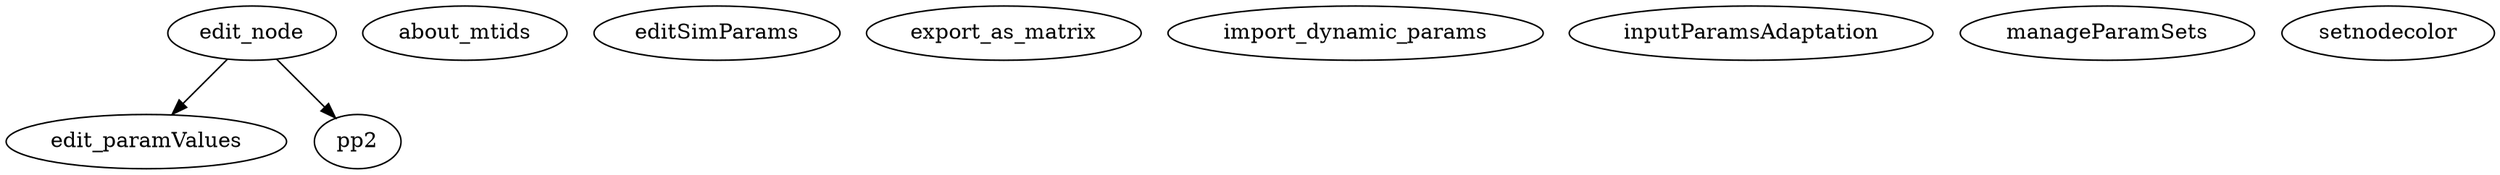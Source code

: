 /* Created by mdot for Matlab */
digraph m2html {
  edit_node -> edit_paramValues;
  edit_node -> pp2;

  about_mtids [URL="about_mtids.html"];
  editSimParams [URL="editSimParams.html"];
  edit_node [URL="edit_node.html"];
  edit_paramValues [URL="edit_paramValues.html"];
  export_as_matrix [URL="export_as_matrix.html"];
  import_dynamic_params [URL="import_dynamic_params.html"];
  inputParamsAdaptation [URL="inputParamsAdaptation.html"];
  manageParamSets [URL="manageParamSets.html"];
  pp2 [URL="pp2.html"];
  setnodecolor [URL="setnodecolor.html"];
}
